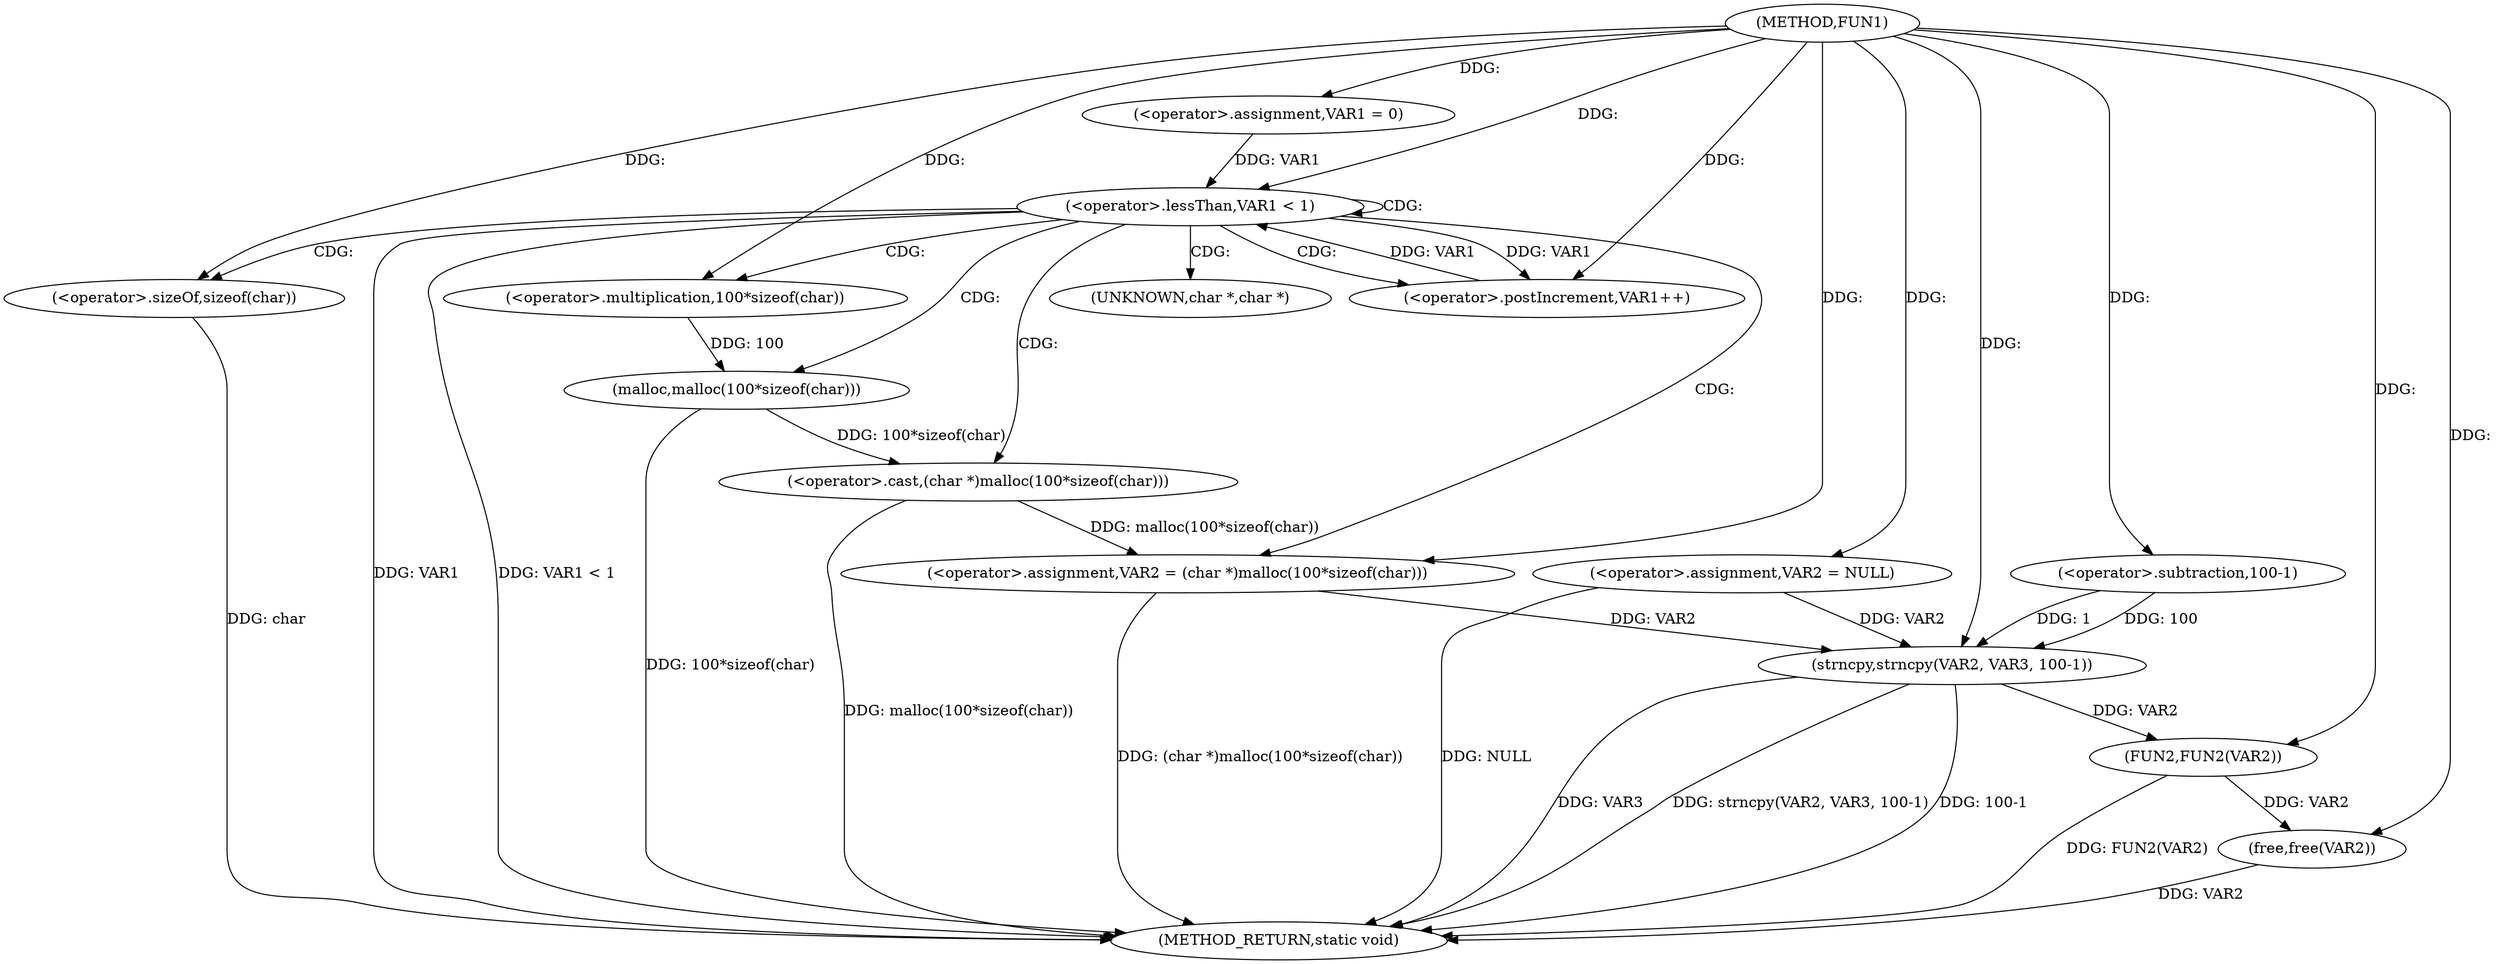 digraph FUN1 {  
"1000100" [label = "(METHOD,FUN1)" ]
"1000138" [label = "(METHOD_RETURN,static void)" ]
"1000104" [label = "(<operator>.assignment,VAR2 = NULL)" ]
"1000108" [label = "(<operator>.assignment,VAR1 = 0)" ]
"1000111" [label = "(<operator>.lessThan,VAR1 < 1)" ]
"1000114" [label = "(<operator>.postIncrement,VAR1++)" ]
"1000117" [label = "(<operator>.assignment,VAR2 = (char *)malloc(100*sizeof(char)))" ]
"1000119" [label = "(<operator>.cast,(char *)malloc(100*sizeof(char)))" ]
"1000121" [label = "(malloc,malloc(100*sizeof(char)))" ]
"1000122" [label = "(<operator>.multiplication,100*sizeof(char))" ]
"1000124" [label = "(<operator>.sizeOf,sizeof(char))" ]
"1000128" [label = "(strncpy,strncpy(VAR2, VAR3, 100-1))" ]
"1000131" [label = "(<operator>.subtraction,100-1)" ]
"1000134" [label = "(FUN2,FUN2(VAR2))" ]
"1000136" [label = "(free,free(VAR2))" ]
"1000120" [label = "(UNKNOWN,char *,char *)" ]
  "1000128" -> "1000138"  [ label = "DDG: VAR3"] 
  "1000124" -> "1000138"  [ label = "DDG: char"] 
  "1000134" -> "1000138"  [ label = "DDG: FUN2(VAR2)"] 
  "1000119" -> "1000138"  [ label = "DDG: malloc(100*sizeof(char))"] 
  "1000111" -> "1000138"  [ label = "DDG: VAR1"] 
  "1000128" -> "1000138"  [ label = "DDG: strncpy(VAR2, VAR3, 100-1)"] 
  "1000117" -> "1000138"  [ label = "DDG: (char *)malloc(100*sizeof(char))"] 
  "1000111" -> "1000138"  [ label = "DDG: VAR1 < 1"] 
  "1000121" -> "1000138"  [ label = "DDG: 100*sizeof(char)"] 
  "1000136" -> "1000138"  [ label = "DDG: VAR2"] 
  "1000104" -> "1000138"  [ label = "DDG: NULL"] 
  "1000128" -> "1000138"  [ label = "DDG: 100-1"] 
  "1000100" -> "1000104"  [ label = "DDG: "] 
  "1000100" -> "1000108"  [ label = "DDG: "] 
  "1000114" -> "1000111"  [ label = "DDG: VAR1"] 
  "1000108" -> "1000111"  [ label = "DDG: VAR1"] 
  "1000100" -> "1000111"  [ label = "DDG: "] 
  "1000111" -> "1000114"  [ label = "DDG: VAR1"] 
  "1000100" -> "1000114"  [ label = "DDG: "] 
  "1000119" -> "1000117"  [ label = "DDG: malloc(100*sizeof(char))"] 
  "1000100" -> "1000117"  [ label = "DDG: "] 
  "1000121" -> "1000119"  [ label = "DDG: 100*sizeof(char)"] 
  "1000122" -> "1000121"  [ label = "DDG: 100"] 
  "1000100" -> "1000122"  [ label = "DDG: "] 
  "1000100" -> "1000124"  [ label = "DDG: "] 
  "1000104" -> "1000128"  [ label = "DDG: VAR2"] 
  "1000117" -> "1000128"  [ label = "DDG: VAR2"] 
  "1000100" -> "1000128"  [ label = "DDG: "] 
  "1000131" -> "1000128"  [ label = "DDG: 100"] 
  "1000131" -> "1000128"  [ label = "DDG: 1"] 
  "1000100" -> "1000131"  [ label = "DDG: "] 
  "1000128" -> "1000134"  [ label = "DDG: VAR2"] 
  "1000100" -> "1000134"  [ label = "DDG: "] 
  "1000134" -> "1000136"  [ label = "DDG: VAR2"] 
  "1000100" -> "1000136"  [ label = "DDG: "] 
  "1000111" -> "1000121"  [ label = "CDG: "] 
  "1000111" -> "1000124"  [ label = "CDG: "] 
  "1000111" -> "1000119"  [ label = "CDG: "] 
  "1000111" -> "1000114"  [ label = "CDG: "] 
  "1000111" -> "1000120"  [ label = "CDG: "] 
  "1000111" -> "1000117"  [ label = "CDG: "] 
  "1000111" -> "1000111"  [ label = "CDG: "] 
  "1000111" -> "1000122"  [ label = "CDG: "] 
}
